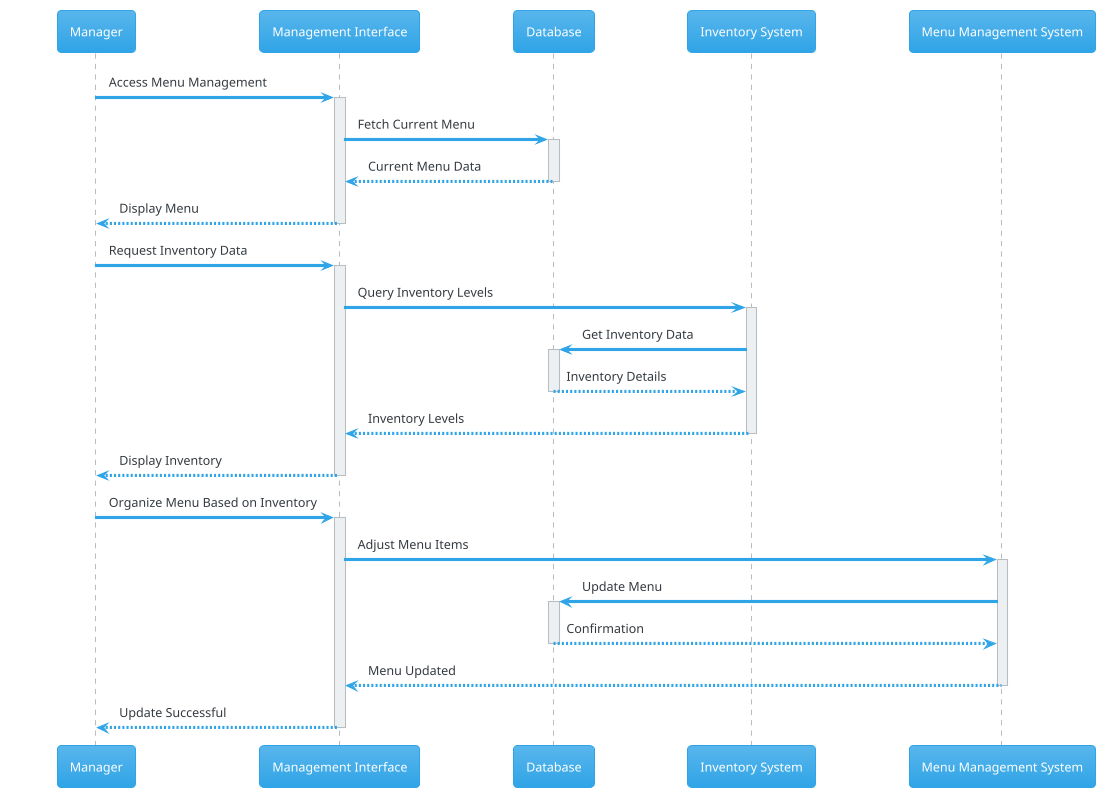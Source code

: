 @startuml
!theme cerulean

participant Manager as mgr
participant "Management Interface" as mgmt
participant "Database" as db
participant "Inventory System" as inv
participant "Menu Management System" as menu

mgr -> mgmt : Access Menu Management
activate mgmt
mgmt -> db : Fetch Current Menu
activate db
db --> mgmt : Current Menu Data
deactivate db
mgmt --> mgr : Display Menu
deactivate mgmt

mgr -> mgmt : Request Inventory Data
activate mgmt
mgmt -> inv : Query Inventory Levels
activate inv
inv -> db : Get Inventory Data
activate db
db --> inv : Inventory Details
deactivate db
inv --> mgmt : Inventory Levels
deactivate inv
mgmt --> mgr : Display Inventory
deactivate mgmt

mgr -> mgmt : Organize Menu Based on Inventory
activate mgmt
mgmt -> menu : Adjust Menu Items
activate menu
menu -> db : Update Menu
activate db
db --> menu : Confirmation
deactivate db
menu --> mgmt : Menu Updated
deactivate menu
mgmt --> mgr : Update Successful
deactivate mgmt

@enduml
